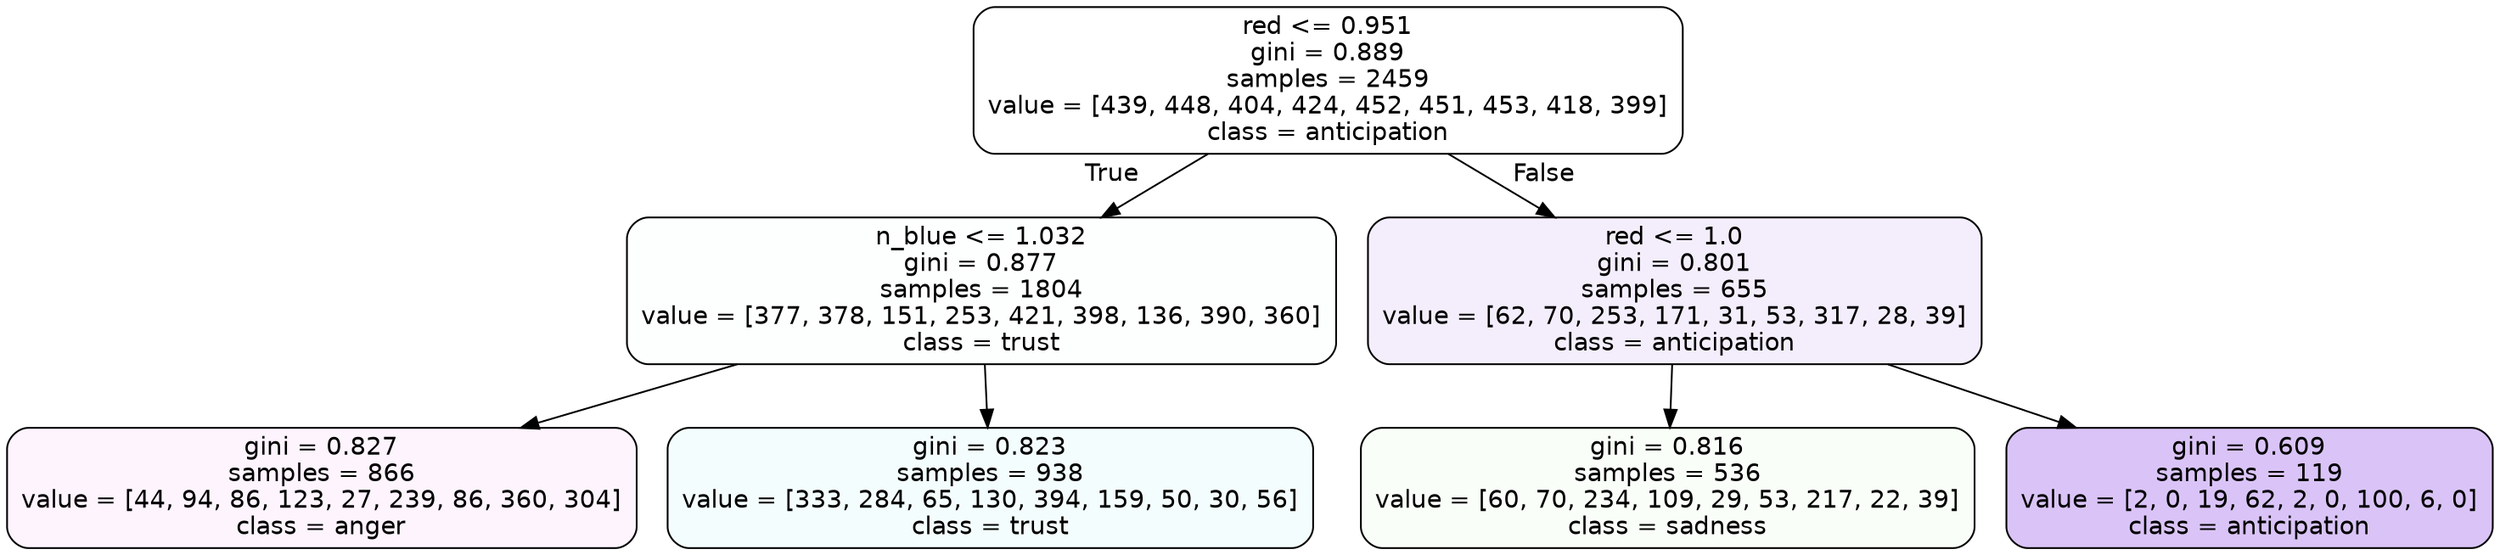digraph Tree {
node [shape=box, style="filled, rounded", color="black", fontname=helvetica] ;
edge [fontname=helvetica] ;
0 [label="red <= 0.951\ngini = 0.889\nsamples = 2459\nvalue = [439, 448, 404, 424, 452, 451, 453, 418, 399]\nclass = anticipation", fillcolor="#8139e500"] ;
1 [label="n_blue <= 1.032\ngini = 0.877\nsamples = 1804\nvalue = [377, 378, 151, 253, 421, 398, 136, 390, 360]\nclass = trust", fillcolor="#39d7e502"] ;
0 -> 1 [labeldistance=2.5, labelangle=45, headlabel="True"] ;
2 [label="gini = 0.827\nsamples = 866\nvalue = [44, 94, 86, 123, 27, 239, 86, 360, 304]\nclass = anger", fillcolor="#e539d70d"] ;
1 -> 2 ;
3 [label="gini = 0.823\nsamples = 938\nvalue = [333, 284, 65, 130, 394, 159, 50, 30, 56]\nclass = trust", fillcolor="#39d7e50d"] ;
1 -> 3 ;
4 [label="red <= 1.0\ngini = 0.801\nsamples = 655\nvalue = [62, 70, 253, 171, 31, 53, 317, 28, 39]\nclass = anticipation", fillcolor="#8139e515"] ;
0 -> 4 [labeldistance=2.5, labelangle=-45, headlabel="False"] ;
5 [label="gini = 0.816\nsamples = 536\nvalue = [60, 70, 234, 109, 29, 53, 217, 22, 39]\nclass = sadness", fillcolor="#64e53907"] ;
4 -> 5 ;
6 [label="gini = 0.609\nsamples = 119\nvalue = [2, 0, 19, 62, 2, 0, 100, 6, 0]\nclass = anticipation", fillcolor="#8139e54b"] ;
4 -> 6 ;
}